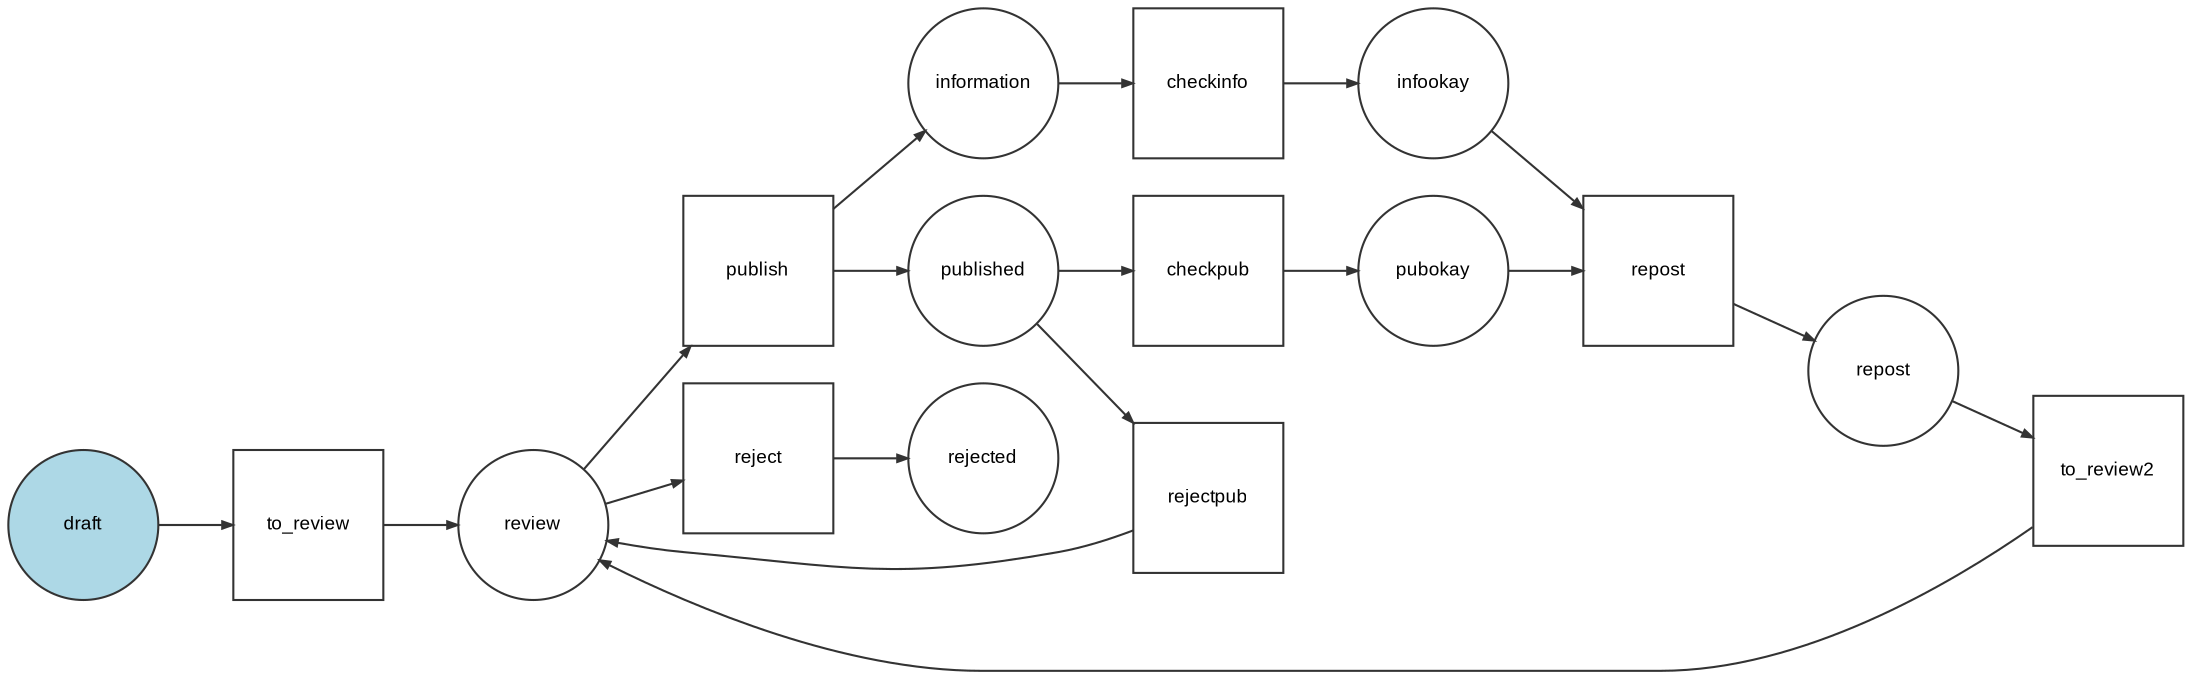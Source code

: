 digraph workflow {
  ratio="compress" rankdir="LR"
  node [fontsize="9" fontname="Arial" color="#333333" fillcolor="lightblue" fixedsize="1" width="1"];
  edge [fontsize="9" fontname="Arial" color="#333333" arrowhead="normal" arrowsize="0.5"];

  place_draft [label="draft", shape=circle, style="filled"];
  place_review [label="review", shape=circle];
  place_rejected [label="rejected", shape=circle];
  place_published [label="published", shape=circle];
  place_information [label="information", shape=circle];
  place_pubokay [label="pubokay", shape=circle];
  place_infookay [label="infookay", shape=circle];
  place_repost [label="repost", shape=circle];
  transition_to_review [label="to_review", shape=box, shape="box", regular="1"];
  transition_to_review2 [label="to_review2", shape=box, shape="box", regular="1"];
  transition_publish [label="publish", shape=box, shape="box", regular="1"];
  transition_reject [label="reject", shape=box, shape="box", regular="1"];
  transition_repost [label="repost", shape=box, shape="box", regular="1"];
  transition_checkpub [label="checkpub", shape=box, shape="box", regular="1"];
  transition_checkinfo [label="checkinfo", shape=box, shape="box", regular="1"];
  transition_rejectpub [label="rejectpub", shape=box, shape="box", regular="1"];
  place_draft -> transition_to_review [style="solid"];
  transition_to_review -> place_review [style="solid"];
  place_repost -> transition_to_review2 [style="solid"];
  transition_to_review2 -> place_review [style="solid"];
  place_review -> transition_publish [style="solid"];
  transition_publish -> place_published [style="solid"];
  transition_publish -> place_information [style="solid"];
  place_review -> transition_reject [style="solid"];
  transition_reject -> place_rejected [style="solid"];
  place_pubokay -> transition_repost [style="solid"];
  place_infookay -> transition_repost [style="solid"];
  transition_repost -> place_repost [style="solid"];
  place_published -> transition_checkpub [style="solid"];
  transition_checkpub -> place_pubokay [style="solid"];
  place_information -> transition_checkinfo [style="solid"];
  transition_checkinfo -> place_infookay [style="solid"];
  place_published -> transition_rejectpub [style="solid"];
  transition_rejectpub -> place_review [style="solid"];
}

